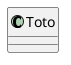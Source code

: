 {
  "sha1": "nu5mfinm8onzgayuiq5hch5vaajgak1",
  "insertion": {
    "when": "2024-06-04T17:28:39.051Z",
    "user": "plantuml@gmail.com"
  }
}
@startuml
skinparam CircledCharacterRadius 6
class Toto
@enduml
